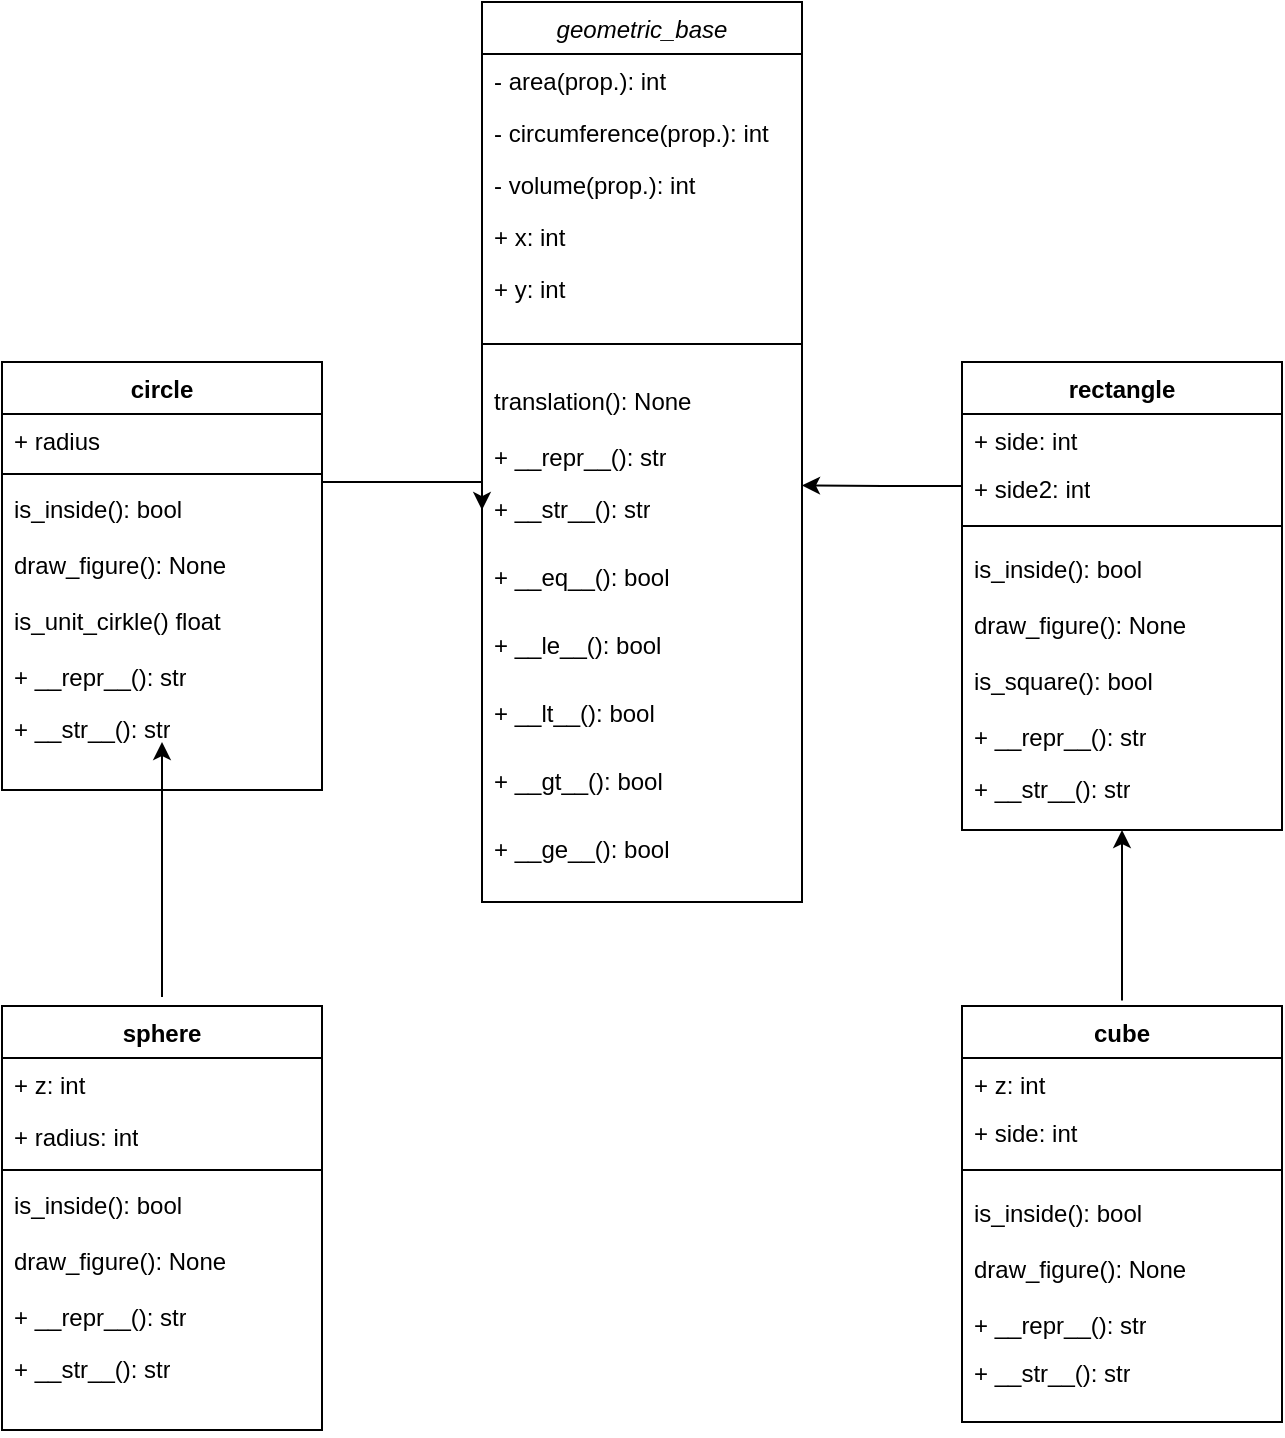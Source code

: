 <mxfile version="22.0.4" type="github">
  <diagram id="C5RBs43oDa-KdzZeNtuy" name="Page-1">
    <mxGraphModel dx="1554" dy="796" grid="1" gridSize="10" guides="1" tooltips="1" connect="1" arrows="1" fold="1" page="1" pageScale="1" pageWidth="1169" pageHeight="827" math="0" shadow="0">
      <root>
        <mxCell id="WIyWlLk6GJQsqaUBKTNV-0" />
        <mxCell id="WIyWlLk6GJQsqaUBKTNV-1" parent="WIyWlLk6GJQsqaUBKTNV-0" />
        <mxCell id="zkfFHV4jXpPFQw0GAbJ--0" value="geometric_base&#xa;" style="swimlane;fontStyle=2;align=center;verticalAlign=top;childLayout=stackLayout;horizontal=1;startSize=26;horizontalStack=0;resizeParent=1;resizeLast=0;collapsible=1;marginBottom=0;rounded=0;shadow=0;strokeWidth=1;" parent="WIyWlLk6GJQsqaUBKTNV-1" vertex="1">
          <mxGeometry x="520" y="60" width="160" height="450" as="geometry">
            <mxRectangle x="230" y="140" width="160" height="26" as="alternateBounds" />
          </mxGeometry>
        </mxCell>
        <mxCell id="zkfFHV4jXpPFQw0GAbJ--1" value="- area(prop.): int" style="text;align=left;verticalAlign=top;spacingLeft=4;spacingRight=4;overflow=hidden;rotatable=0;points=[[0,0.5],[1,0.5]];portConstraint=eastwest;" parent="zkfFHV4jXpPFQw0GAbJ--0" vertex="1">
          <mxGeometry y="26" width="160" height="26" as="geometry" />
        </mxCell>
        <mxCell id="zkfFHV4jXpPFQw0GAbJ--3" value="- circumference(prop.): int" style="text;align=left;verticalAlign=top;spacingLeft=4;spacingRight=4;overflow=hidden;rotatable=0;points=[[0,0.5],[1,0.5]];portConstraint=eastwest;rounded=0;shadow=0;html=0;" parent="zkfFHV4jXpPFQw0GAbJ--0" vertex="1">
          <mxGeometry y="52" width="160" height="26" as="geometry" />
        </mxCell>
        <mxCell id="Qn33HTUXjLvJlOraaSLy-25" value="- volume(prop.): int" style="text;align=left;verticalAlign=top;spacingLeft=4;spacingRight=4;overflow=hidden;rotatable=0;points=[[0,0.5],[1,0.5]];portConstraint=eastwest;rounded=0;shadow=0;html=0;" parent="zkfFHV4jXpPFQw0GAbJ--0" vertex="1">
          <mxGeometry y="78" width="160" height="26" as="geometry" />
        </mxCell>
        <mxCell id="qXK1RhHSSQnqhgkqxfIp-17" value="+ x: int" style="text;align=left;verticalAlign=top;spacingLeft=4;spacingRight=4;overflow=hidden;rotatable=0;points=[[0,0.5],[1,0.5]];portConstraint=eastwest;rounded=0;shadow=0;html=0;" parent="zkfFHV4jXpPFQw0GAbJ--0" vertex="1">
          <mxGeometry y="104" width="160" height="26" as="geometry" />
        </mxCell>
        <mxCell id="qXK1RhHSSQnqhgkqxfIp-18" value="+ y: int" style="text;align=left;verticalAlign=top;spacingLeft=4;spacingRight=4;overflow=hidden;rotatable=0;points=[[0,0.5],[1,0.5]];portConstraint=eastwest;rounded=0;shadow=0;html=0;" parent="zkfFHV4jXpPFQw0GAbJ--0" vertex="1">
          <mxGeometry y="130" width="160" height="26" as="geometry" />
        </mxCell>
        <mxCell id="zkfFHV4jXpPFQw0GAbJ--4" value="" style="line;html=1;strokeWidth=1;align=left;verticalAlign=middle;spacingTop=-1;spacingLeft=3;spacingRight=3;rotatable=0;labelPosition=right;points=[];portConstraint=eastwest;" parent="zkfFHV4jXpPFQw0GAbJ--0" vertex="1">
          <mxGeometry y="156" width="160" height="30" as="geometry" />
        </mxCell>
        <mxCell id="zkfFHV4jXpPFQw0GAbJ--5" value="translation(): None" style="text;align=left;verticalAlign=top;spacingLeft=4;spacingRight=4;overflow=hidden;rotatable=0;points=[[0,0.5],[1,0.5]];portConstraint=eastwest;" parent="zkfFHV4jXpPFQw0GAbJ--0" vertex="1">
          <mxGeometry y="186" width="160" height="28" as="geometry" />
        </mxCell>
        <mxCell id="qXK1RhHSSQnqhgkqxfIp-19" value="+ __repr__(): str" style="text;strokeColor=none;fillColor=none;align=left;verticalAlign=top;spacingLeft=4;spacingRight=4;overflow=hidden;rotatable=0;points=[[0,0.5],[1,0.5]];portConstraint=eastwest;whiteSpace=wrap;html=1;" parent="zkfFHV4jXpPFQw0GAbJ--0" vertex="1">
          <mxGeometry y="214" width="160" height="26" as="geometry" />
        </mxCell>
        <mxCell id="qXK1RhHSSQnqhgkqxfIp-20" value="+ __str__(): str" style="text;strokeColor=none;fillColor=none;align=left;verticalAlign=top;spacingLeft=4;spacingRight=4;overflow=hidden;rotatable=0;points=[[0,0.5],[1,0.5]];portConstraint=eastwest;whiteSpace=wrap;html=1;" parent="zkfFHV4jXpPFQw0GAbJ--0" vertex="1">
          <mxGeometry y="240" width="160" height="34" as="geometry" />
        </mxCell>
        <mxCell id="qXK1RhHSSQnqhgkqxfIp-23" value="+ __eq__(): bool" style="text;strokeColor=none;fillColor=none;align=left;verticalAlign=top;spacingLeft=4;spacingRight=4;overflow=hidden;rotatable=0;points=[[0,0.5],[1,0.5]];portConstraint=eastwest;whiteSpace=wrap;html=1;" parent="zkfFHV4jXpPFQw0GAbJ--0" vertex="1">
          <mxGeometry y="274" width="160" height="34" as="geometry" />
        </mxCell>
        <mxCell id="qXK1RhHSSQnqhgkqxfIp-27" value="+ __le__(): bool" style="text;strokeColor=none;fillColor=none;align=left;verticalAlign=top;spacingLeft=4;spacingRight=4;overflow=hidden;rotatable=0;points=[[0,0.5],[1,0.5]];portConstraint=eastwest;whiteSpace=wrap;html=1;" parent="zkfFHV4jXpPFQw0GAbJ--0" vertex="1">
          <mxGeometry y="308" width="160" height="34" as="geometry" />
        </mxCell>
        <mxCell id="qXK1RhHSSQnqhgkqxfIp-24" value="+ __lt__(): bool" style="text;strokeColor=none;fillColor=none;align=left;verticalAlign=top;spacingLeft=4;spacingRight=4;overflow=hidden;rotatable=0;points=[[0,0.5],[1,0.5]];portConstraint=eastwest;whiteSpace=wrap;html=1;" parent="zkfFHV4jXpPFQw0GAbJ--0" vertex="1">
          <mxGeometry y="342" width="160" height="34" as="geometry" />
        </mxCell>
        <mxCell id="qXK1RhHSSQnqhgkqxfIp-25" value="+ __gt__(): bool" style="text;strokeColor=none;fillColor=none;align=left;verticalAlign=top;spacingLeft=4;spacingRight=4;overflow=hidden;rotatable=0;points=[[0,0.5],[1,0.5]];portConstraint=eastwest;whiteSpace=wrap;html=1;" parent="zkfFHV4jXpPFQw0GAbJ--0" vertex="1">
          <mxGeometry y="376" width="160" height="34" as="geometry" />
        </mxCell>
        <mxCell id="qXK1RhHSSQnqhgkqxfIp-26" value="+ __ge__(): bool" style="text;strokeColor=none;fillColor=none;align=left;verticalAlign=top;spacingLeft=4;spacingRight=4;overflow=hidden;rotatable=0;points=[[0,0.5],[1,0.5]];portConstraint=eastwest;whiteSpace=wrap;html=1;" parent="zkfFHV4jXpPFQw0GAbJ--0" vertex="1">
          <mxGeometry y="410" width="160" height="34" as="geometry" />
        </mxCell>
        <mxCell id="qXK1RhHSSQnqhgkqxfIp-6" value="rectangle" style="swimlane;fontStyle=1;align=center;verticalAlign=top;childLayout=stackLayout;horizontal=1;startSize=26;horizontalStack=0;resizeParent=1;resizeParentMax=0;resizeLast=0;collapsible=1;marginBottom=0;whiteSpace=wrap;html=1;" parent="WIyWlLk6GJQsqaUBKTNV-1" vertex="1">
          <mxGeometry x="760" y="240" width="160" height="234" as="geometry" />
        </mxCell>
        <mxCell id="qXK1RhHSSQnqhgkqxfIp-7" value="+ side: int" style="text;strokeColor=none;fillColor=none;align=left;verticalAlign=top;spacingLeft=4;spacingRight=4;overflow=hidden;rotatable=0;points=[[0,0.5],[1,0.5]];portConstraint=eastwest;whiteSpace=wrap;html=1;" parent="qXK1RhHSSQnqhgkqxfIp-6" vertex="1">
          <mxGeometry y="26" width="160" height="24" as="geometry" />
        </mxCell>
        <mxCell id="qXK1RhHSSQnqhgkqxfIp-21" value="+ side2: int" style="text;strokeColor=none;fillColor=none;align=left;verticalAlign=top;spacingLeft=4;spacingRight=4;overflow=hidden;rotatable=0;points=[[0,0.5],[1,0.5]];portConstraint=eastwest;whiteSpace=wrap;html=1;" parent="qXK1RhHSSQnqhgkqxfIp-6" vertex="1">
          <mxGeometry y="50" width="160" height="24" as="geometry" />
        </mxCell>
        <mxCell id="qXK1RhHSSQnqhgkqxfIp-8" value="" style="line;strokeWidth=1;fillColor=none;align=left;verticalAlign=middle;spacingTop=-1;spacingLeft=3;spacingRight=3;rotatable=0;labelPosition=right;points=[];portConstraint=eastwest;strokeColor=inherit;" parent="qXK1RhHSSQnqhgkqxfIp-6" vertex="1">
          <mxGeometry y="74" width="160" height="16" as="geometry" />
        </mxCell>
        <mxCell id="qXK1RhHSSQnqhgkqxfIp-3" value="is_inside(): bool" style="text;align=left;verticalAlign=top;spacingLeft=4;spacingRight=4;overflow=hidden;rotatable=0;points=[[0,0.5],[1,0.5]];portConstraint=eastwest;" parent="qXK1RhHSSQnqhgkqxfIp-6" vertex="1">
          <mxGeometry y="90" width="160" height="28" as="geometry" />
        </mxCell>
        <mxCell id="POJmZICdrWCixkpj0aCV-2" value="draw_figure(): None" style="text;align=left;verticalAlign=top;spacingLeft=4;spacingRight=4;overflow=hidden;rotatable=0;points=[[0,0.5],[1,0.5]];portConstraint=eastwest;" vertex="1" parent="qXK1RhHSSQnqhgkqxfIp-6">
          <mxGeometry y="118" width="160" height="28" as="geometry" />
        </mxCell>
        <mxCell id="qXK1RhHSSQnqhgkqxfIp-5" value="is_square(): bool" style="text;align=left;verticalAlign=top;spacingLeft=4;spacingRight=4;overflow=hidden;rotatable=0;points=[[0,0.5],[1,0.5]];portConstraint=eastwest;" parent="qXK1RhHSSQnqhgkqxfIp-6" vertex="1">
          <mxGeometry y="146" width="160" height="28" as="geometry" />
        </mxCell>
        <mxCell id="qXK1RhHSSQnqhgkqxfIp-16" value="+ __repr__(): str" style="text;strokeColor=none;fillColor=none;align=left;verticalAlign=top;spacingLeft=4;spacingRight=4;overflow=hidden;rotatable=0;points=[[0,0.5],[1,0.5]];portConstraint=eastwest;whiteSpace=wrap;html=1;" parent="qXK1RhHSSQnqhgkqxfIp-6" vertex="1">
          <mxGeometry y="174" width="160" height="26" as="geometry" />
        </mxCell>
        <mxCell id="qXK1RhHSSQnqhgkqxfIp-9" value="+ __str__(): str" style="text;strokeColor=none;fillColor=none;align=left;verticalAlign=top;spacingLeft=4;spacingRight=4;overflow=hidden;rotatable=0;points=[[0,0.5],[1,0.5]];portConstraint=eastwest;whiteSpace=wrap;html=1;" parent="qXK1RhHSSQnqhgkqxfIp-6" vertex="1">
          <mxGeometry y="200" width="160" height="34" as="geometry" />
        </mxCell>
        <mxCell id="qXK1RhHSSQnqhgkqxfIp-11" value="circle&lt;br&gt;" style="swimlane;fontStyle=1;align=center;verticalAlign=top;childLayout=stackLayout;horizontal=1;startSize=26;horizontalStack=0;resizeParent=1;resizeParentMax=0;resizeLast=0;collapsible=1;marginBottom=0;whiteSpace=wrap;html=1;" parent="WIyWlLk6GJQsqaUBKTNV-1" vertex="1">
          <mxGeometry x="280" y="240" width="160" height="214" as="geometry" />
        </mxCell>
        <mxCell id="qXK1RhHSSQnqhgkqxfIp-12" value="+ radius" style="text;strokeColor=none;fillColor=none;align=left;verticalAlign=top;spacingLeft=4;spacingRight=4;overflow=hidden;rotatable=0;points=[[0,0.5],[1,0.5]];portConstraint=eastwest;whiteSpace=wrap;html=1;" parent="qXK1RhHSSQnqhgkqxfIp-11" vertex="1">
          <mxGeometry y="26" width="160" height="26" as="geometry" />
        </mxCell>
        <mxCell id="qXK1RhHSSQnqhgkqxfIp-13" value="" style="line;strokeWidth=1;fillColor=none;align=left;verticalAlign=middle;spacingTop=-1;spacingLeft=3;spacingRight=3;rotatable=0;labelPosition=right;points=[];portConstraint=eastwest;strokeColor=inherit;" parent="qXK1RhHSSQnqhgkqxfIp-11" vertex="1">
          <mxGeometry y="52" width="160" height="8" as="geometry" />
        </mxCell>
        <mxCell id="POJmZICdrWCixkpj0aCV-0" value="is_inside(): bool" style="text;align=left;verticalAlign=top;spacingLeft=4;spacingRight=4;overflow=hidden;rotatable=0;points=[[0,0.5],[1,0.5]];portConstraint=eastwest;" vertex="1" parent="qXK1RhHSSQnqhgkqxfIp-11">
          <mxGeometry y="60" width="160" height="28" as="geometry" />
        </mxCell>
        <mxCell id="POJmZICdrWCixkpj0aCV-6" value="draw_figure(): None" style="text;align=left;verticalAlign=top;spacingLeft=4;spacingRight=4;overflow=hidden;rotatable=0;points=[[0,0.5],[1,0.5]];portConstraint=eastwest;" vertex="1" parent="qXK1RhHSSQnqhgkqxfIp-11">
          <mxGeometry y="88" width="160" height="28" as="geometry" />
        </mxCell>
        <mxCell id="qXK1RhHSSQnqhgkqxfIp-4" value="is_unit_cirkle() float" style="text;align=left;verticalAlign=top;spacingLeft=4;spacingRight=4;overflow=hidden;rotatable=0;points=[[0,0.5],[1,0.5]];portConstraint=eastwest;" parent="qXK1RhHSSQnqhgkqxfIp-11" vertex="1">
          <mxGeometry y="116" width="160" height="28" as="geometry" />
        </mxCell>
        <mxCell id="qXK1RhHSSQnqhgkqxfIp-15" value="+ __repr__(): str" style="text;strokeColor=none;fillColor=none;align=left;verticalAlign=top;spacingLeft=4;spacingRight=4;overflow=hidden;rotatable=0;points=[[0,0.5],[1,0.5]];portConstraint=eastwest;whiteSpace=wrap;html=1;" parent="qXK1RhHSSQnqhgkqxfIp-11" vertex="1">
          <mxGeometry y="144" width="160" height="26" as="geometry" />
        </mxCell>
        <mxCell id="qXK1RhHSSQnqhgkqxfIp-14" value="+ __str__(): str" style="text;strokeColor=none;fillColor=none;align=left;verticalAlign=top;spacingLeft=4;spacingRight=4;overflow=hidden;rotatable=0;points=[[0,0.5],[1,0.5]];portConstraint=eastwest;whiteSpace=wrap;html=1;" parent="qXK1RhHSSQnqhgkqxfIp-11" vertex="1">
          <mxGeometry y="170" width="160" height="44" as="geometry" />
        </mxCell>
        <mxCell id="Qn33HTUXjLvJlOraaSLy-18" style="edgeStyle=orthogonalEdgeStyle;rounded=0;orthogonalLoop=1;jettySize=auto;html=1;entryX=0.5;entryY=1;entryDx=0;entryDy=0;entryPerimeter=0;exitX=0.5;exitY=-0.013;exitDx=0;exitDy=0;exitPerimeter=0;" parent="WIyWlLk6GJQsqaUBKTNV-1" source="Qn33HTUXjLvJlOraaSLy-5" target="qXK1RhHSSQnqhgkqxfIp-9" edge="1">
          <mxGeometry relative="1" as="geometry">
            <mxPoint x="815" y="594" as="targetPoint" />
          </mxGeometry>
        </mxCell>
        <mxCell id="Qn33HTUXjLvJlOraaSLy-5" value="cube" style="swimlane;fontStyle=1;align=center;verticalAlign=top;childLayout=stackLayout;horizontal=1;startSize=26;horizontalStack=0;resizeParent=1;resizeParentMax=0;resizeLast=0;collapsible=1;marginBottom=0;whiteSpace=wrap;html=1;" parent="WIyWlLk6GJQsqaUBKTNV-1" vertex="1">
          <mxGeometry x="760" y="562" width="160" height="208" as="geometry">
            <mxRectangle x="745" y="569" width="70" height="30" as="alternateBounds" />
          </mxGeometry>
        </mxCell>
        <mxCell id="Qn33HTUXjLvJlOraaSLy-6" value="+ z: int" style="text;strokeColor=none;fillColor=none;align=left;verticalAlign=top;spacingLeft=4;spacingRight=4;overflow=hidden;rotatable=0;points=[[0,0.5],[1,0.5]];portConstraint=eastwest;whiteSpace=wrap;html=1;" parent="Qn33HTUXjLvJlOraaSLy-5" vertex="1">
          <mxGeometry y="26" width="160" height="24" as="geometry" />
        </mxCell>
        <mxCell id="POJmZICdrWCixkpj0aCV-3" value="+ side: int" style="text;strokeColor=none;fillColor=none;align=left;verticalAlign=top;spacingLeft=4;spacingRight=4;overflow=hidden;rotatable=0;points=[[0,0.5],[1,0.5]];portConstraint=eastwest;whiteSpace=wrap;html=1;" vertex="1" parent="Qn33HTUXjLvJlOraaSLy-5">
          <mxGeometry y="50" width="160" height="24" as="geometry" />
        </mxCell>
        <mxCell id="Qn33HTUXjLvJlOraaSLy-8" value="" style="line;strokeWidth=1;fillColor=none;align=left;verticalAlign=middle;spacingTop=-1;spacingLeft=3;spacingRight=3;rotatable=0;labelPosition=right;points=[];portConstraint=eastwest;strokeColor=inherit;" parent="Qn33HTUXjLvJlOraaSLy-5" vertex="1">
          <mxGeometry y="74" width="160" height="16" as="geometry" />
        </mxCell>
        <mxCell id="POJmZICdrWCixkpj0aCV-4" value="is_inside(): bool" style="text;align=left;verticalAlign=top;spacingLeft=4;spacingRight=4;overflow=hidden;rotatable=0;points=[[0,0.5],[1,0.5]];portConstraint=eastwest;" vertex="1" parent="Qn33HTUXjLvJlOraaSLy-5">
          <mxGeometry y="90" width="160" height="28" as="geometry" />
        </mxCell>
        <mxCell id="POJmZICdrWCixkpj0aCV-5" value="draw_figure(): None" style="text;align=left;verticalAlign=top;spacingLeft=4;spacingRight=4;overflow=hidden;rotatable=0;points=[[0,0.5],[1,0.5]];portConstraint=eastwest;" vertex="1" parent="Qn33HTUXjLvJlOraaSLy-5">
          <mxGeometry y="118" width="160" height="28" as="geometry" />
        </mxCell>
        <mxCell id="Qn33HTUXjLvJlOraaSLy-9" value="+ __repr__(): str" style="text;strokeColor=none;fillColor=none;align=left;verticalAlign=top;spacingLeft=4;spacingRight=4;overflow=hidden;rotatable=0;points=[[0,0.5],[1,0.5]];portConstraint=eastwest;whiteSpace=wrap;html=1;" parent="Qn33HTUXjLvJlOraaSLy-5" vertex="1">
          <mxGeometry y="146" width="160" height="24" as="geometry" />
        </mxCell>
        <mxCell id="Qn33HTUXjLvJlOraaSLy-10" value="+ __str__(): str" style="text;strokeColor=none;fillColor=none;align=left;verticalAlign=top;spacingLeft=4;spacingRight=4;overflow=hidden;rotatable=0;points=[[0,0.5],[1,0.5]];portConstraint=eastwest;whiteSpace=wrap;html=1;" parent="Qn33HTUXjLvJlOraaSLy-5" vertex="1">
          <mxGeometry y="170" width="160" height="38" as="geometry" />
        </mxCell>
        <mxCell id="Qn33HTUXjLvJlOraaSLy-17" style="edgeStyle=orthogonalEdgeStyle;rounded=0;orthogonalLoop=1;jettySize=auto;html=1;exitX=0.5;exitY=-0.021;exitDx=0;exitDy=0;exitPerimeter=0;" parent="WIyWlLk6GJQsqaUBKTNV-1" source="Qn33HTUXjLvJlOraaSLy-11" edge="1">
          <mxGeometry relative="1" as="geometry">
            <mxPoint x="360" y="430" as="targetPoint" />
            <mxPoint x="360" y="560" as="sourcePoint" />
          </mxGeometry>
        </mxCell>
        <mxCell id="Qn33HTUXjLvJlOraaSLy-11" value="sphere" style="swimlane;fontStyle=1;align=center;verticalAlign=top;childLayout=stackLayout;horizontal=1;startSize=26;horizontalStack=0;resizeParent=1;resizeParentMax=0;resizeLast=0;collapsible=1;marginBottom=0;whiteSpace=wrap;html=1;" parent="WIyWlLk6GJQsqaUBKTNV-1" vertex="1">
          <mxGeometry x="280" y="562" width="160" height="212" as="geometry" />
        </mxCell>
        <mxCell id="Qn33HTUXjLvJlOraaSLy-12" value="+ z: int" style="text;strokeColor=none;fillColor=none;align=left;verticalAlign=top;spacingLeft=4;spacingRight=4;overflow=hidden;rotatable=0;points=[[0,0.5],[1,0.5]];portConstraint=eastwest;whiteSpace=wrap;html=1;" parent="Qn33HTUXjLvJlOraaSLy-11" vertex="1">
          <mxGeometry y="26" width="160" height="26" as="geometry" />
        </mxCell>
        <mxCell id="POJmZICdrWCixkpj0aCV-7" value="+ radius: int" style="text;strokeColor=none;fillColor=none;align=left;verticalAlign=top;spacingLeft=4;spacingRight=4;overflow=hidden;rotatable=0;points=[[0,0.5],[1,0.5]];portConstraint=eastwest;whiteSpace=wrap;html=1;" vertex="1" parent="Qn33HTUXjLvJlOraaSLy-11">
          <mxGeometry y="52" width="160" height="26" as="geometry" />
        </mxCell>
        <mxCell id="Qn33HTUXjLvJlOraaSLy-13" value="" style="line;strokeWidth=1;fillColor=none;align=left;verticalAlign=middle;spacingTop=-1;spacingLeft=3;spacingRight=3;rotatable=0;labelPosition=right;points=[];portConstraint=eastwest;strokeColor=inherit;" parent="Qn33HTUXjLvJlOraaSLy-11" vertex="1">
          <mxGeometry y="78" width="160" height="8" as="geometry" />
        </mxCell>
        <mxCell id="POJmZICdrWCixkpj0aCV-8" value="is_inside(): bool" style="text;align=left;verticalAlign=top;spacingLeft=4;spacingRight=4;overflow=hidden;rotatable=0;points=[[0,0.5],[1,0.5]];portConstraint=eastwest;" vertex="1" parent="Qn33HTUXjLvJlOraaSLy-11">
          <mxGeometry y="86" width="160" height="28" as="geometry" />
        </mxCell>
        <mxCell id="POJmZICdrWCixkpj0aCV-9" value="draw_figure(): None" style="text;align=left;verticalAlign=top;spacingLeft=4;spacingRight=4;overflow=hidden;rotatable=0;points=[[0,0.5],[1,0.5]];portConstraint=eastwest;" vertex="1" parent="Qn33HTUXjLvJlOraaSLy-11">
          <mxGeometry y="114" width="160" height="28" as="geometry" />
        </mxCell>
        <mxCell id="Qn33HTUXjLvJlOraaSLy-14" value="+ __repr__(): str" style="text;strokeColor=none;fillColor=none;align=left;verticalAlign=top;spacingLeft=4;spacingRight=4;overflow=hidden;rotatable=0;points=[[0,0.5],[1,0.5]];portConstraint=eastwest;whiteSpace=wrap;html=1;" parent="Qn33HTUXjLvJlOraaSLy-11" vertex="1">
          <mxGeometry y="142" width="160" height="26" as="geometry" />
        </mxCell>
        <mxCell id="Qn33HTUXjLvJlOraaSLy-15" value="+ __str__(): str" style="text;strokeColor=none;fillColor=none;align=left;verticalAlign=top;spacingLeft=4;spacingRight=4;overflow=hidden;rotatable=0;points=[[0,0.5],[1,0.5]];portConstraint=eastwest;whiteSpace=wrap;html=1;" parent="Qn33HTUXjLvJlOraaSLy-11" vertex="1">
          <mxGeometry y="168" width="160" height="44" as="geometry" />
        </mxCell>
        <mxCell id="Qn33HTUXjLvJlOraaSLy-26" style="edgeStyle=orthogonalEdgeStyle;rounded=0;orthogonalLoop=1;jettySize=auto;html=1;exitX=0;exitY=0.5;exitDx=0;exitDy=0;" parent="WIyWlLk6GJQsqaUBKTNV-1" source="qXK1RhHSSQnqhgkqxfIp-21" edge="1">
          <mxGeometry relative="1" as="geometry">
            <mxPoint x="680" y="301.75" as="targetPoint" />
            <mxPoint x="750" y="301.757" as="sourcePoint" />
          </mxGeometry>
        </mxCell>
        <mxCell id="POJmZICdrWCixkpj0aCV-10" style="edgeStyle=orthogonalEdgeStyle;rounded=0;orthogonalLoop=1;jettySize=auto;html=1;entryX=0;entryY=0.412;entryDx=0;entryDy=0;entryPerimeter=0;" edge="1" parent="WIyWlLk6GJQsqaUBKTNV-1" source="POJmZICdrWCixkpj0aCV-0" target="qXK1RhHSSQnqhgkqxfIp-20">
          <mxGeometry relative="1" as="geometry">
            <mxPoint x="510" y="314.0" as="targetPoint" />
            <Array as="points">
              <mxPoint x="520" y="300" />
            </Array>
          </mxGeometry>
        </mxCell>
      </root>
    </mxGraphModel>
  </diagram>
</mxfile>
